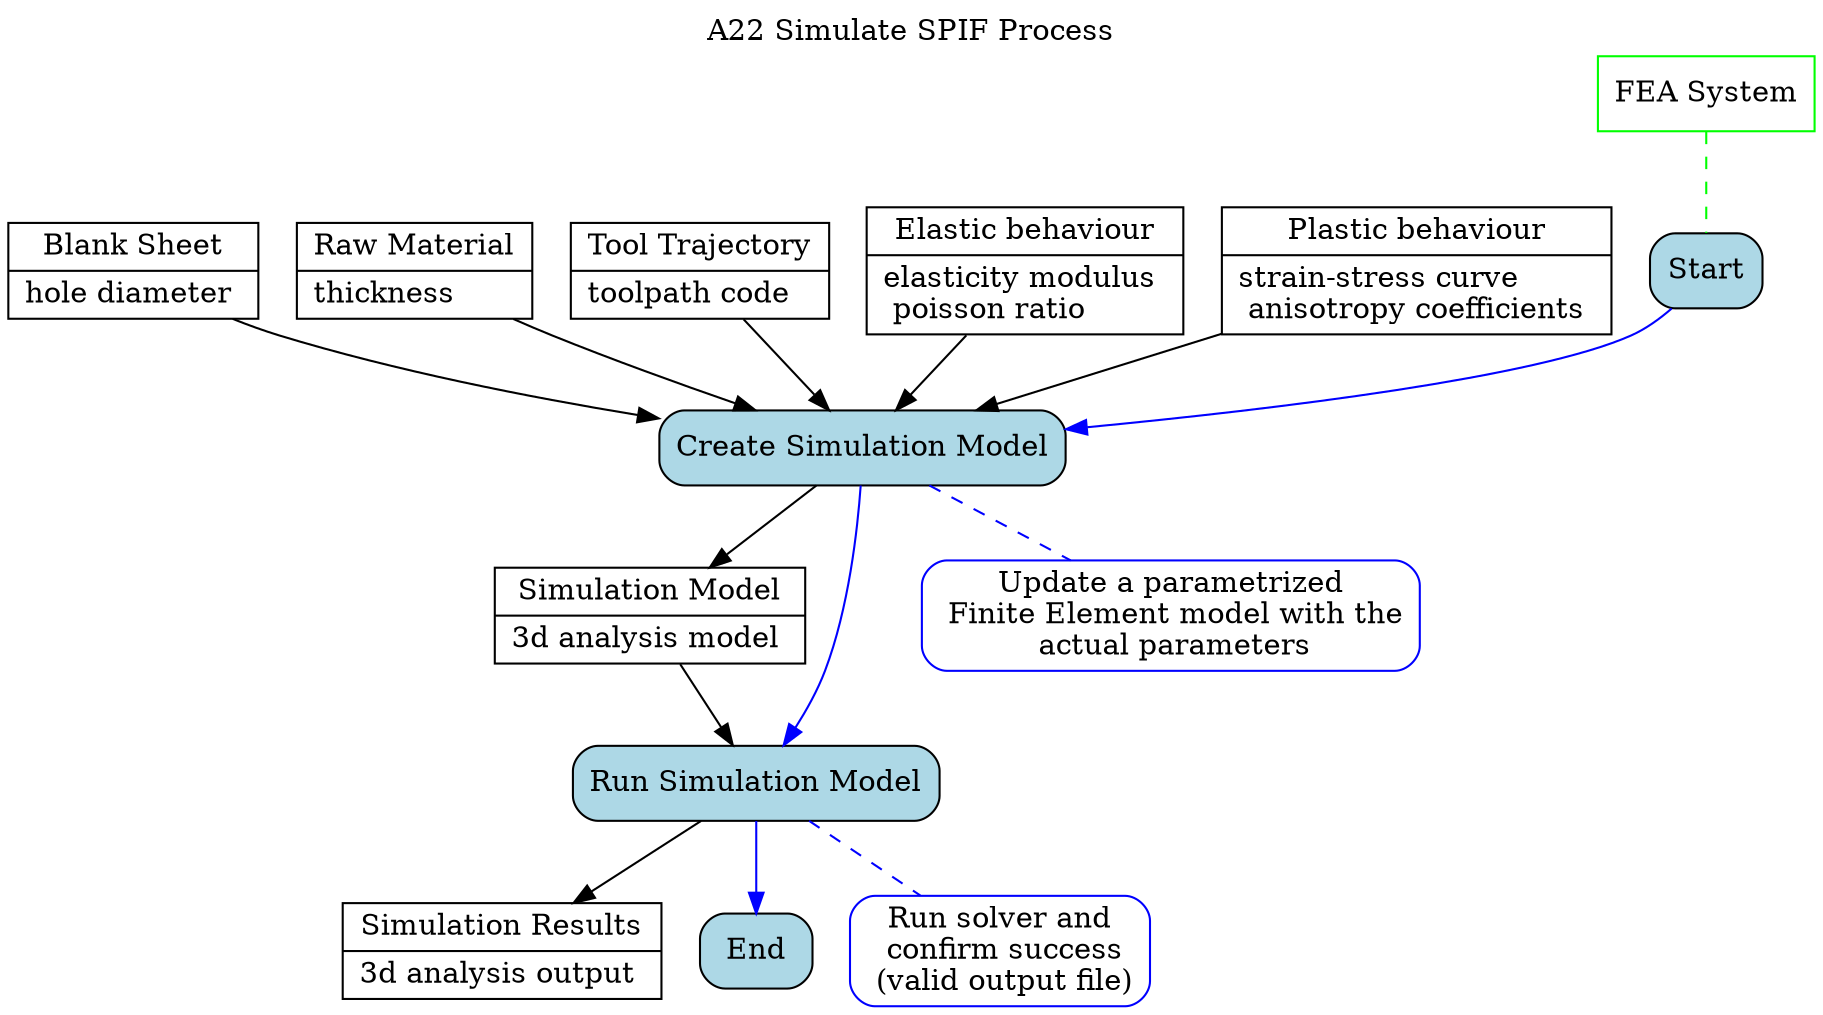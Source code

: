 digraph behaviourmodel {


# activity title
labelloc="t"
label="A22 Simulate SPIF Process"

# inputs and outputs
node [shape=record, style=filled, fillcolor=white, color=black]
blank [label="{Blank Sheet | hole diameter \l}"]
raw [label="{Raw Material | thickness \l}"]
path [label="{Tool Trajectory | toolpath code \l}"]
sim_res [label="{Simulation Results | 3d analysis output \l}"]
sim_model [label="{Simulation Model | 3d analysis model \l}"]
elastic [label="{Elastic behaviour | elasticity modulus \l poisson ratio \l}"]
plastic [label="{Plastic behaviour | strain-stress curve \l anisotropy coefficients \l}"]
        
# mechanisms
node [shape=box, style=filled, fillcolor=white, color=green]
fea [label="FEA System"]

# tasks definition
node [shape=box, style="filled, rounded", fillcolor=lightblue, color=black]
Start
t1 [label="Create Simulation Model"]
t2 [label="Run Simulation Model"]
End

# rules
node [shape=box, style="filled, rounded", fillcolor=white, color=blue]
r1 [label="Update a parametrized\n Finite Element model with the\n actual parameters"]
r2 [label="Run solver and\n confirm success\n (valid output file)"]

# attaching rules
edge [dir=none, color=blue, style=dashed]
t1 -> r1
t2 -> r2

# task sequence
edge [dir=forward, color=blue, fontcolor=blue, style=solid]
Start -> t1 -> t2 -> End

# attaching mechanisms
edge [dir=none, color=green, style=dashed]
fea -> Start

# attaching inputs and outputs
edge [dir=forward, color=black, fontcolor=black, style=solid]
{blank, raw, path, elastic, plastic} -> t1 -> sim_model
sim_model -> t2 -> sim_res
}

